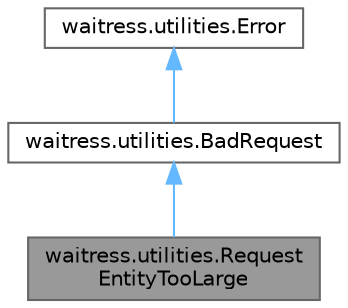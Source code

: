digraph "waitress.utilities.RequestEntityTooLarge"
{
 // LATEX_PDF_SIZE
  bgcolor="transparent";
  edge [fontname=Helvetica,fontsize=10,labelfontname=Helvetica,labelfontsize=10];
  node [fontname=Helvetica,fontsize=10,shape=box,height=0.2,width=0.4];
  Node1 [id="Node000001",label="waitress.utilities.Request\lEntityTooLarge",height=0.2,width=0.4,color="gray40", fillcolor="grey60", style="filled", fontcolor="black",tooltip=" "];
  Node2 -> Node1 [id="edge1_Node000001_Node000002",dir="back",color="steelblue1",style="solid",tooltip=" "];
  Node2 [id="Node000002",label="waitress.utilities.BadRequest",height=0.2,width=0.4,color="gray40", fillcolor="white", style="filled",URL="$classwaitress_1_1utilities_1_1_bad_request.html",tooltip=" "];
  Node3 -> Node2 [id="edge2_Node000002_Node000003",dir="back",color="steelblue1",style="solid",tooltip=" "];
  Node3 [id="Node000003",label="waitress.utilities.Error",height=0.2,width=0.4,color="gray40", fillcolor="white", style="filled",URL="$classwaitress_1_1utilities_1_1_error.html",tooltip=" "];
}
